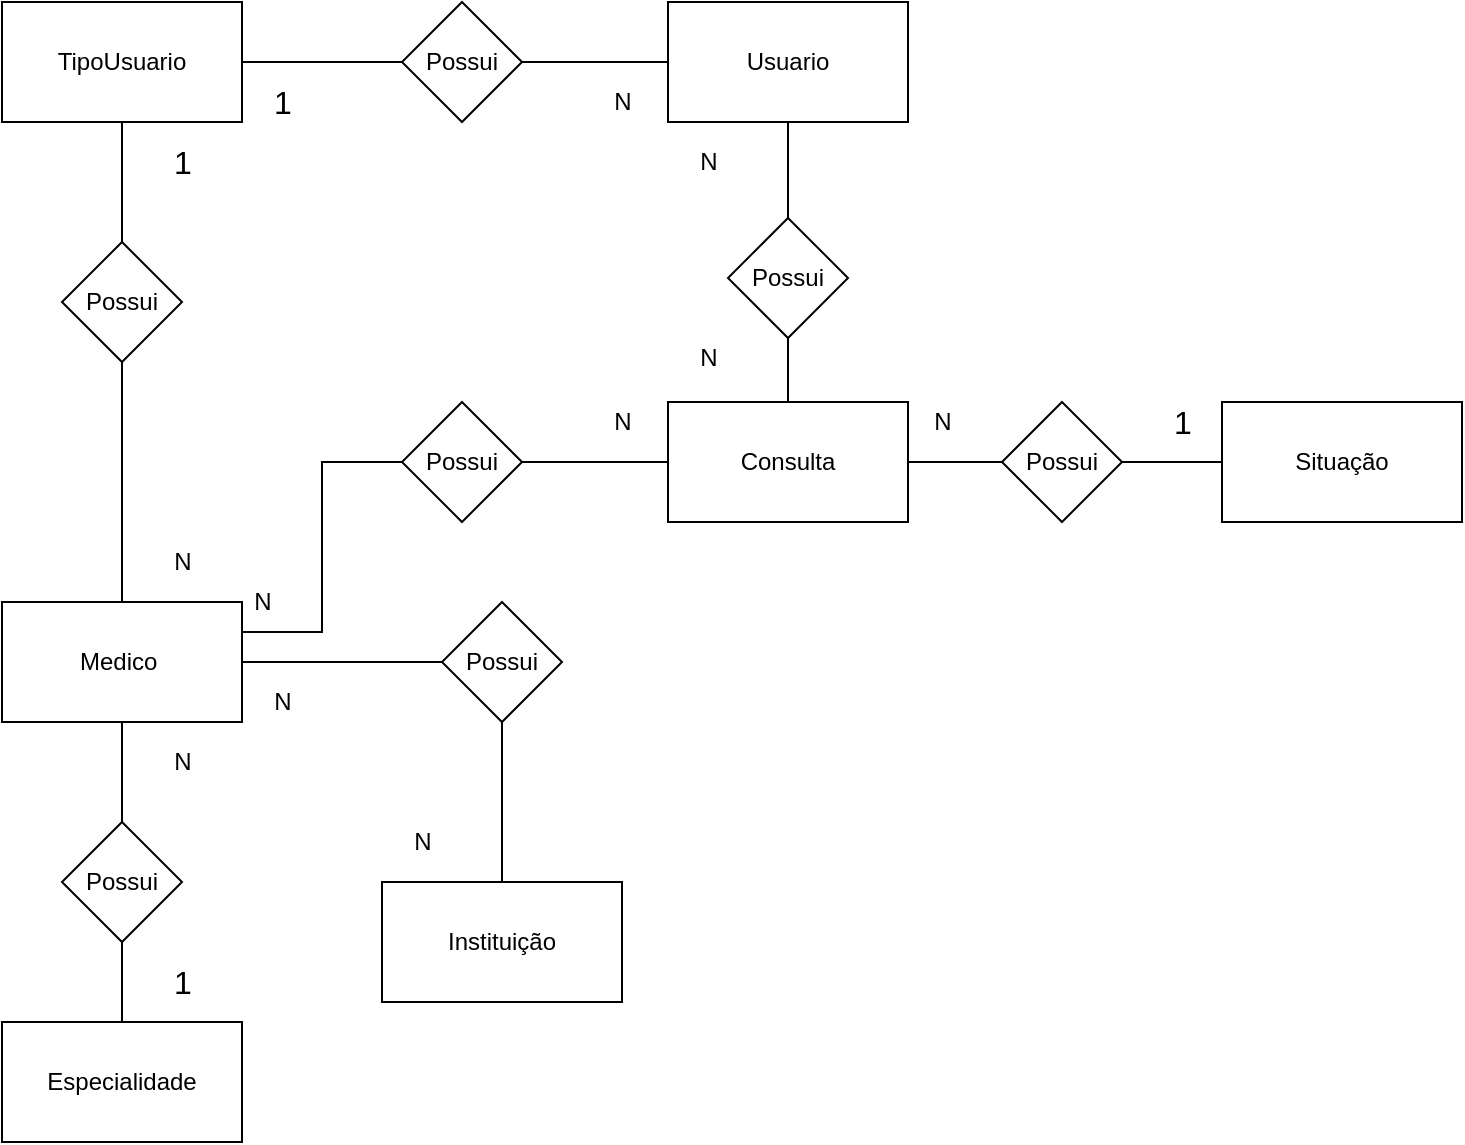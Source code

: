 <mxfile version="12.6.7" type="device"><diagram id="i2ILMLXr2vl--XEBg4YY" name="Page-1"><mxGraphModel dx="1038" dy="548" grid="1" gridSize="10" guides="1" tooltips="1" connect="1" arrows="1" fold="1" page="1" pageScale="1" pageWidth="827" pageHeight="1169" math="0" shadow="0"><root><mxCell id="0"/><mxCell id="1" parent="0"/><mxCell id="ltM4pzm1EbtaKdYXxS8g-53" style="edgeStyle=orthogonalEdgeStyle;rounded=0;orthogonalLoop=1;jettySize=auto;html=1;entryX=0.5;entryY=0;entryDx=0;entryDy=0;endArrow=none;endFill=0;" edge="1" parent="1" source="ltM4pzm1EbtaKdYXxS8g-1" target="ltM4pzm1EbtaKdYXxS8g-27"><mxGeometry relative="1" as="geometry"/></mxCell><mxCell id="ltM4pzm1EbtaKdYXxS8g-1" value="TipoUsuario" style="rounded=0;whiteSpace=wrap;html=1;" vertex="1" parent="1"><mxGeometry x="20" y="20" width="120" height="60" as="geometry"/></mxCell><mxCell id="ltM4pzm1EbtaKdYXxS8g-2" value="Situação" style="rounded=0;whiteSpace=wrap;html=1;" vertex="1" parent="1"><mxGeometry x="630" y="220" width="120" height="60" as="geometry"/></mxCell><mxCell id="ltM4pzm1EbtaKdYXxS8g-3" value="Instituição" style="rounded=0;whiteSpace=wrap;html=1;" vertex="1" parent="1"><mxGeometry x="210" y="460" width="120" height="60" as="geometry"/></mxCell><mxCell id="ltM4pzm1EbtaKdYXxS8g-65" style="edgeStyle=orthogonalEdgeStyle;rounded=0;orthogonalLoop=1;jettySize=auto;html=1;endArrow=none;endFill=0;" edge="1" parent="1" source="ltM4pzm1EbtaKdYXxS8g-4" target="ltM4pzm1EbtaKdYXxS8g-26"><mxGeometry relative="1" as="geometry"/></mxCell><mxCell id="ltM4pzm1EbtaKdYXxS8g-4" value="Usuario" style="rounded=0;whiteSpace=wrap;html=1;" vertex="1" parent="1"><mxGeometry x="353" y="20" width="120" height="60" as="geometry"/></mxCell><mxCell id="ltM4pzm1EbtaKdYXxS8g-56" style="edgeStyle=orthogonalEdgeStyle;rounded=0;orthogonalLoop=1;jettySize=auto;html=1;endArrow=none;endFill=0;" edge="1" parent="1" source="ltM4pzm1EbtaKdYXxS8g-5" target="ltM4pzm1EbtaKdYXxS8g-23"><mxGeometry relative="1" as="geometry"/></mxCell><mxCell id="ltM4pzm1EbtaKdYXxS8g-5" value="Especialidade" style="rounded=0;whiteSpace=wrap;html=1;" vertex="1" parent="1"><mxGeometry x="20" y="530" width="120" height="60" as="geometry"/></mxCell><mxCell id="ltM4pzm1EbtaKdYXxS8g-55" style="edgeStyle=orthogonalEdgeStyle;rounded=0;orthogonalLoop=1;jettySize=auto;html=1;endArrow=none;endFill=0;" edge="1" parent="1" source="ltM4pzm1EbtaKdYXxS8g-6" target="ltM4pzm1EbtaKdYXxS8g-23"><mxGeometry relative="1" as="geometry"/></mxCell><mxCell id="ltM4pzm1EbtaKdYXxS8g-58" style="edgeStyle=orthogonalEdgeStyle;rounded=0;orthogonalLoop=1;jettySize=auto;html=1;entryX=0;entryY=0.5;entryDx=0;entryDy=0;endArrow=none;endFill=0;" edge="1" parent="1" source="ltM4pzm1EbtaKdYXxS8g-6" target="ltM4pzm1EbtaKdYXxS8g-22"><mxGeometry relative="1" as="geometry"/></mxCell><mxCell id="ltM4pzm1EbtaKdYXxS8g-6" value="Medico&amp;nbsp;" style="rounded=0;whiteSpace=wrap;html=1;" vertex="1" parent="1"><mxGeometry x="20" y="320" width="120" height="60" as="geometry"/></mxCell><mxCell id="ltM4pzm1EbtaKdYXxS8g-62" style="edgeStyle=orthogonalEdgeStyle;rounded=0;orthogonalLoop=1;jettySize=auto;html=1;entryX=0;entryY=0.5;entryDx=0;entryDy=0;endArrow=none;endFill=0;" edge="1" parent="1" source="ltM4pzm1EbtaKdYXxS8g-7" target="ltM4pzm1EbtaKdYXxS8g-46"><mxGeometry relative="1" as="geometry"/></mxCell><mxCell id="ltM4pzm1EbtaKdYXxS8g-7" value="Consulta" style="rounded=0;whiteSpace=wrap;html=1;" vertex="1" parent="1"><mxGeometry x="353" y="220" width="120" height="60" as="geometry"/></mxCell><mxCell id="ltM4pzm1EbtaKdYXxS8g-15" value="&amp;nbsp;" style="text;html=1;align=center;verticalAlign=middle;resizable=0;points=[];autosize=1;" vertex="1" parent="1"><mxGeometry x="512" y="188" width="20" height="20" as="geometry"/></mxCell><mxCell id="ltM4pzm1EbtaKdYXxS8g-28" style="edgeStyle=orthogonalEdgeStyle;curved=1;rounded=0;orthogonalLoop=1;jettySize=auto;html=1;endArrow=none;endFill=0;" edge="1" parent="1" source="ltM4pzm1EbtaKdYXxS8g-19" target="ltM4pzm1EbtaKdYXxS8g-4"><mxGeometry relative="1" as="geometry"/></mxCell><mxCell id="ltM4pzm1EbtaKdYXxS8g-29" style="edgeStyle=orthogonalEdgeStyle;curved=1;rounded=0;orthogonalLoop=1;jettySize=auto;html=1;entryX=1;entryY=0.5;entryDx=0;entryDy=0;endArrow=none;endFill=0;" edge="1" parent="1" source="ltM4pzm1EbtaKdYXxS8g-19" target="ltM4pzm1EbtaKdYXxS8g-1"><mxGeometry relative="1" as="geometry"/></mxCell><mxCell id="ltM4pzm1EbtaKdYXxS8g-19" value="Possui" style="rhombus;whiteSpace=wrap;html=1;" vertex="1" parent="1"><mxGeometry x="220" y="20" width="60" height="60" as="geometry"/></mxCell><mxCell id="ltM4pzm1EbtaKdYXxS8g-67" style="edgeStyle=orthogonalEdgeStyle;rounded=0;orthogonalLoop=1;jettySize=auto;html=1;entryX=0;entryY=0.5;entryDx=0;entryDy=0;endArrow=none;endFill=0;" edge="1" parent="1" source="ltM4pzm1EbtaKdYXxS8g-20" target="ltM4pzm1EbtaKdYXxS8g-7"><mxGeometry relative="1" as="geometry"/></mxCell><mxCell id="ltM4pzm1EbtaKdYXxS8g-68" style="edgeStyle=orthogonalEdgeStyle;rounded=0;orthogonalLoop=1;jettySize=auto;html=1;entryX=1;entryY=0.25;entryDx=0;entryDy=0;endArrow=none;endFill=0;" edge="1" parent="1" source="ltM4pzm1EbtaKdYXxS8g-20" target="ltM4pzm1EbtaKdYXxS8g-6"><mxGeometry relative="1" as="geometry"/></mxCell><mxCell id="ltM4pzm1EbtaKdYXxS8g-20" value="Possui" style="rhombus;whiteSpace=wrap;html=1;" vertex="1" parent="1"><mxGeometry x="220" y="220" width="60" height="60" as="geometry"/></mxCell><mxCell id="ltM4pzm1EbtaKdYXxS8g-59" style="edgeStyle=orthogonalEdgeStyle;rounded=0;orthogonalLoop=1;jettySize=auto;html=1;endArrow=none;endFill=0;" edge="1" parent="1" source="ltM4pzm1EbtaKdYXxS8g-22" target="ltM4pzm1EbtaKdYXxS8g-3"><mxGeometry relative="1" as="geometry"/></mxCell><mxCell id="ltM4pzm1EbtaKdYXxS8g-22" value="Possui" style="rhombus;whiteSpace=wrap;html=1;" vertex="1" parent="1"><mxGeometry x="240" y="320" width="60" height="60" as="geometry"/></mxCell><mxCell id="ltM4pzm1EbtaKdYXxS8g-23" value="Possui" style="rhombus;whiteSpace=wrap;html=1;" vertex="1" parent="1"><mxGeometry x="50" y="430" width="60" height="60" as="geometry"/></mxCell><mxCell id="ltM4pzm1EbtaKdYXxS8g-64" style="edgeStyle=orthogonalEdgeStyle;rounded=0;orthogonalLoop=1;jettySize=auto;html=1;endArrow=none;endFill=0;" edge="1" parent="1" source="ltM4pzm1EbtaKdYXxS8g-26" target="ltM4pzm1EbtaKdYXxS8g-7"><mxGeometry relative="1" as="geometry"/></mxCell><mxCell id="ltM4pzm1EbtaKdYXxS8g-26" value="Possui" style="rhombus;whiteSpace=wrap;html=1;" vertex="1" parent="1"><mxGeometry x="383" y="128" width="60" height="60" as="geometry"/></mxCell><mxCell id="ltM4pzm1EbtaKdYXxS8g-54" style="edgeStyle=orthogonalEdgeStyle;rounded=0;orthogonalLoop=1;jettySize=auto;html=1;entryX=0.5;entryY=0;entryDx=0;entryDy=0;endArrow=none;endFill=0;" edge="1" parent="1" source="ltM4pzm1EbtaKdYXxS8g-27" target="ltM4pzm1EbtaKdYXxS8g-6"><mxGeometry relative="1" as="geometry"/></mxCell><mxCell id="ltM4pzm1EbtaKdYXxS8g-27" value="Possui" style="rhombus;whiteSpace=wrap;html=1;" vertex="1" parent="1"><mxGeometry x="50" y="140" width="60" height="60" as="geometry"/></mxCell><mxCell id="ltM4pzm1EbtaKdYXxS8g-63" style="edgeStyle=orthogonalEdgeStyle;rounded=0;orthogonalLoop=1;jettySize=auto;html=1;endArrow=none;endFill=0;" edge="1" parent="1" source="ltM4pzm1EbtaKdYXxS8g-46" target="ltM4pzm1EbtaKdYXxS8g-2"><mxGeometry relative="1" as="geometry"/></mxCell><mxCell id="ltM4pzm1EbtaKdYXxS8g-46" value="Possui" style="rhombus;whiteSpace=wrap;html=1;" vertex="1" parent="1"><mxGeometry x="520" y="220" width="60" height="60" as="geometry"/></mxCell><mxCell id="ltM4pzm1EbtaKdYXxS8g-51" value="&lt;font size=&quot;3&quot;&gt;1&lt;/font&gt;" style="text;html=1;align=center;verticalAlign=middle;resizable=0;points=[];autosize=1;" vertex="1" parent="1"><mxGeometry x="100" y="90" width="20" height="20" as="geometry"/></mxCell><mxCell id="ltM4pzm1EbtaKdYXxS8g-52" value="N" style="text;html=1;align=center;verticalAlign=middle;resizable=0;points=[];autosize=1;" vertex="1" parent="1"><mxGeometry x="320" y="60" width="20" height="20" as="geometry"/></mxCell><mxCell id="ltM4pzm1EbtaKdYXxS8g-69" value="&lt;font size=&quot;3&quot;&gt;1&lt;/font&gt;" style="text;html=1;align=center;verticalAlign=middle;resizable=0;points=[];autosize=1;" vertex="1" parent="1"><mxGeometry x="150" y="60" width="20" height="20" as="geometry"/></mxCell><mxCell id="ltM4pzm1EbtaKdYXxS8g-70" value="N" style="text;html=1;align=center;verticalAlign=middle;resizable=0;points=[];autosize=1;" vertex="1" parent="1"><mxGeometry x="100" y="290" width="20" height="20" as="geometry"/></mxCell><mxCell id="ltM4pzm1EbtaKdYXxS8g-71" value="N" style="text;html=1;align=center;verticalAlign=middle;resizable=0;points=[];autosize=1;" vertex="1" parent="1"><mxGeometry x="363" y="90" width="20" height="20" as="geometry"/></mxCell><mxCell id="ltM4pzm1EbtaKdYXxS8g-72" value="N" style="text;html=1;align=center;verticalAlign=middle;resizable=0;points=[];autosize=1;" vertex="1" parent="1"><mxGeometry x="363" y="188" width="20" height="20" as="geometry"/></mxCell><mxCell id="ltM4pzm1EbtaKdYXxS8g-73" value="N" style="text;html=1;align=center;verticalAlign=middle;resizable=0;points=[];autosize=1;" vertex="1" parent="1"><mxGeometry x="220" y="430" width="20" height="20" as="geometry"/></mxCell><mxCell id="ltM4pzm1EbtaKdYXxS8g-75" value="N" style="text;html=1;align=center;verticalAlign=middle;resizable=0;points=[];autosize=1;" vertex="1" parent="1"><mxGeometry x="100" y="390" width="20" height="20" as="geometry"/></mxCell><mxCell id="ltM4pzm1EbtaKdYXxS8g-76" value="N" style="text;html=1;align=center;verticalAlign=middle;resizable=0;points=[];autosize=1;" vertex="1" parent="1"><mxGeometry x="150" y="360" width="20" height="20" as="geometry"/></mxCell><mxCell id="ltM4pzm1EbtaKdYXxS8g-77" value="&lt;font size=&quot;3&quot;&gt;1&lt;/font&gt;" style="text;html=1;align=center;verticalAlign=middle;resizable=0;points=[];autosize=1;" vertex="1" parent="1"><mxGeometry x="100" y="500" width="20" height="20" as="geometry"/></mxCell><mxCell id="ltM4pzm1EbtaKdYXxS8g-78" value="&lt;font size=&quot;3&quot;&gt;1&lt;/font&gt;" style="text;html=1;align=center;verticalAlign=middle;resizable=0;points=[];autosize=1;" vertex="1" parent="1"><mxGeometry x="600" y="220" width="20" height="20" as="geometry"/></mxCell><mxCell id="ltM4pzm1EbtaKdYXxS8g-79" value="N" style="text;html=1;align=center;verticalAlign=middle;resizable=0;points=[];autosize=1;" vertex="1" parent="1"><mxGeometry x="480" y="220" width="20" height="20" as="geometry"/></mxCell><mxCell id="ltM4pzm1EbtaKdYXxS8g-80" value="N" style="text;html=1;align=center;verticalAlign=middle;resizable=0;points=[];autosize=1;" vertex="1" parent="1"><mxGeometry x="320" y="220" width="20" height="20" as="geometry"/></mxCell><mxCell id="ltM4pzm1EbtaKdYXxS8g-81" value="N" style="text;html=1;align=center;verticalAlign=middle;resizable=0;points=[];autosize=1;" vertex="1" parent="1"><mxGeometry x="140" y="310" width="20" height="20" as="geometry"/></mxCell></root></mxGraphModel></diagram></mxfile>
